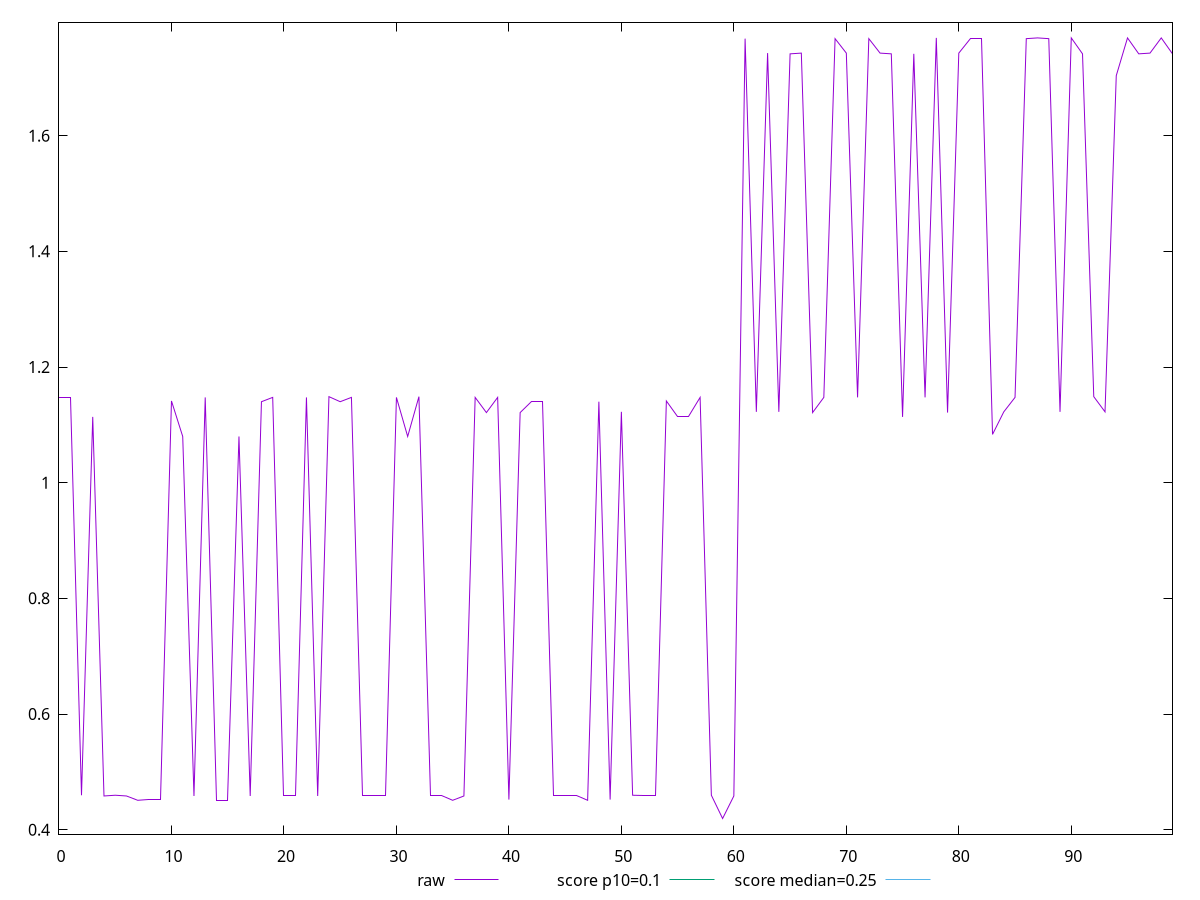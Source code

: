 reset

$raw <<EOF
0 1.1475105800628662
1 1.1475105800628662
2 0.45959706687927243
3 1.1137677001953123
4 0.45831777000427243
5 0.45959706687927243
6 0.45831777000427243
7 0.45085449218749996
8 0.45213378906249996
9 0.45213378906249996
10 1.1413265991210935
11 1.07989013671875
12 0.45831777000427243
13 1.1475105800628662
14 0.45085449218749996
15 0.45085449218749996
16 1.07989013671875
17 0.45831777000427243
18 1.1400473022460935
19 1.1475105800628662
20 0.45831777000427243
21 0.45831777000427243
22 1.1475105800628662
23 0.45831777000427243
24 1.1487898769378662
25 1.1400473022460935
26 1.1475105800628662
27 0.45831777000427243
28 0.45831777000427243
29 0.45831777000427243
30 1.1475105800628662
31 1.0798901367187501
32 1.1487898769378662
33 0.45831777000427243
34 0.45831777000427243
35 0.45085449218749996
36 0.45831777000427243
37 1.1475105800628662
38 1.1212309780120848
39 1.1475105800628662
40 0.45213378906249996
41 1.1212309780120848
42 1.1400473022460935
43 1.1400473022460935
44 0.45831777000427243
45 0.45831777000427243
46 0.45831777000427243
47 0.45085449218749996
48 1.1400473022460935
49 0.45213378906249996
50 1.1225102748870848
51 0.45959706687927243
52 0.45831777000427243
53 0.45831777000427243
54 1.1413265991210935
55 1.1137677001953123
56 1.1137677001953123
57 1.1475105800628662
58 0.45959706687927243
59 0.4193431606292724
60 0.45831777000427243
61 1.7678036499023435
62 1.1225102748870848
63 1.7428033447265623
64 1.122510274887085
65 1.7415240478515621
66 1.742803344726562
67 1.121230978012085
68 1.1475105800628662
69 1.7678036499023435
70 1.7428033447265625
71 1.1475105800628662
72 1.7678036499023437
73 1.7428033447265623
74 1.7415240478515623
75 1.1137677001953123
76 1.7415240478515623
77 1.1475105800628662
78 1.7690829467773437
79 1.121230978012085
80 1.7428033447265623
81 1.7678036499023437
82 1.7678036499023437
83 1.083535665512085
84 1.122510274887085
85 1.1475105800628662
86 1.7678036499023437
87 1.7690829467773437
88 1.7678036499023437
89 1.1225102748870848
90 1.7690829467773435
91 1.7415240478515623
92 1.1487898769378662
93 1.1225102748870848
94 1.7038287353515622
95 1.7690829467773437
96 1.7415240478515621
97 1.742803344726562
98 1.7690829467773435
99 1.7415240478515621
EOF

set key outside below
set xrange [0:99]
set yrange [0.392348364906311:1.7960777425003052]
set trange [0.392348364906311:1.7960777425003052]
set terminal svg size 640, 500 enhanced background rgb 'white'
set output "report_00018_2021-02-10T15-25-16.877Z/cumulative-layout-shift/samples/pages+cached/raw/values.svg"

plot $raw title "raw" with line, \
     0.1 title "score p10=0.1", \
     0.25 title "score median=0.25"

reset

